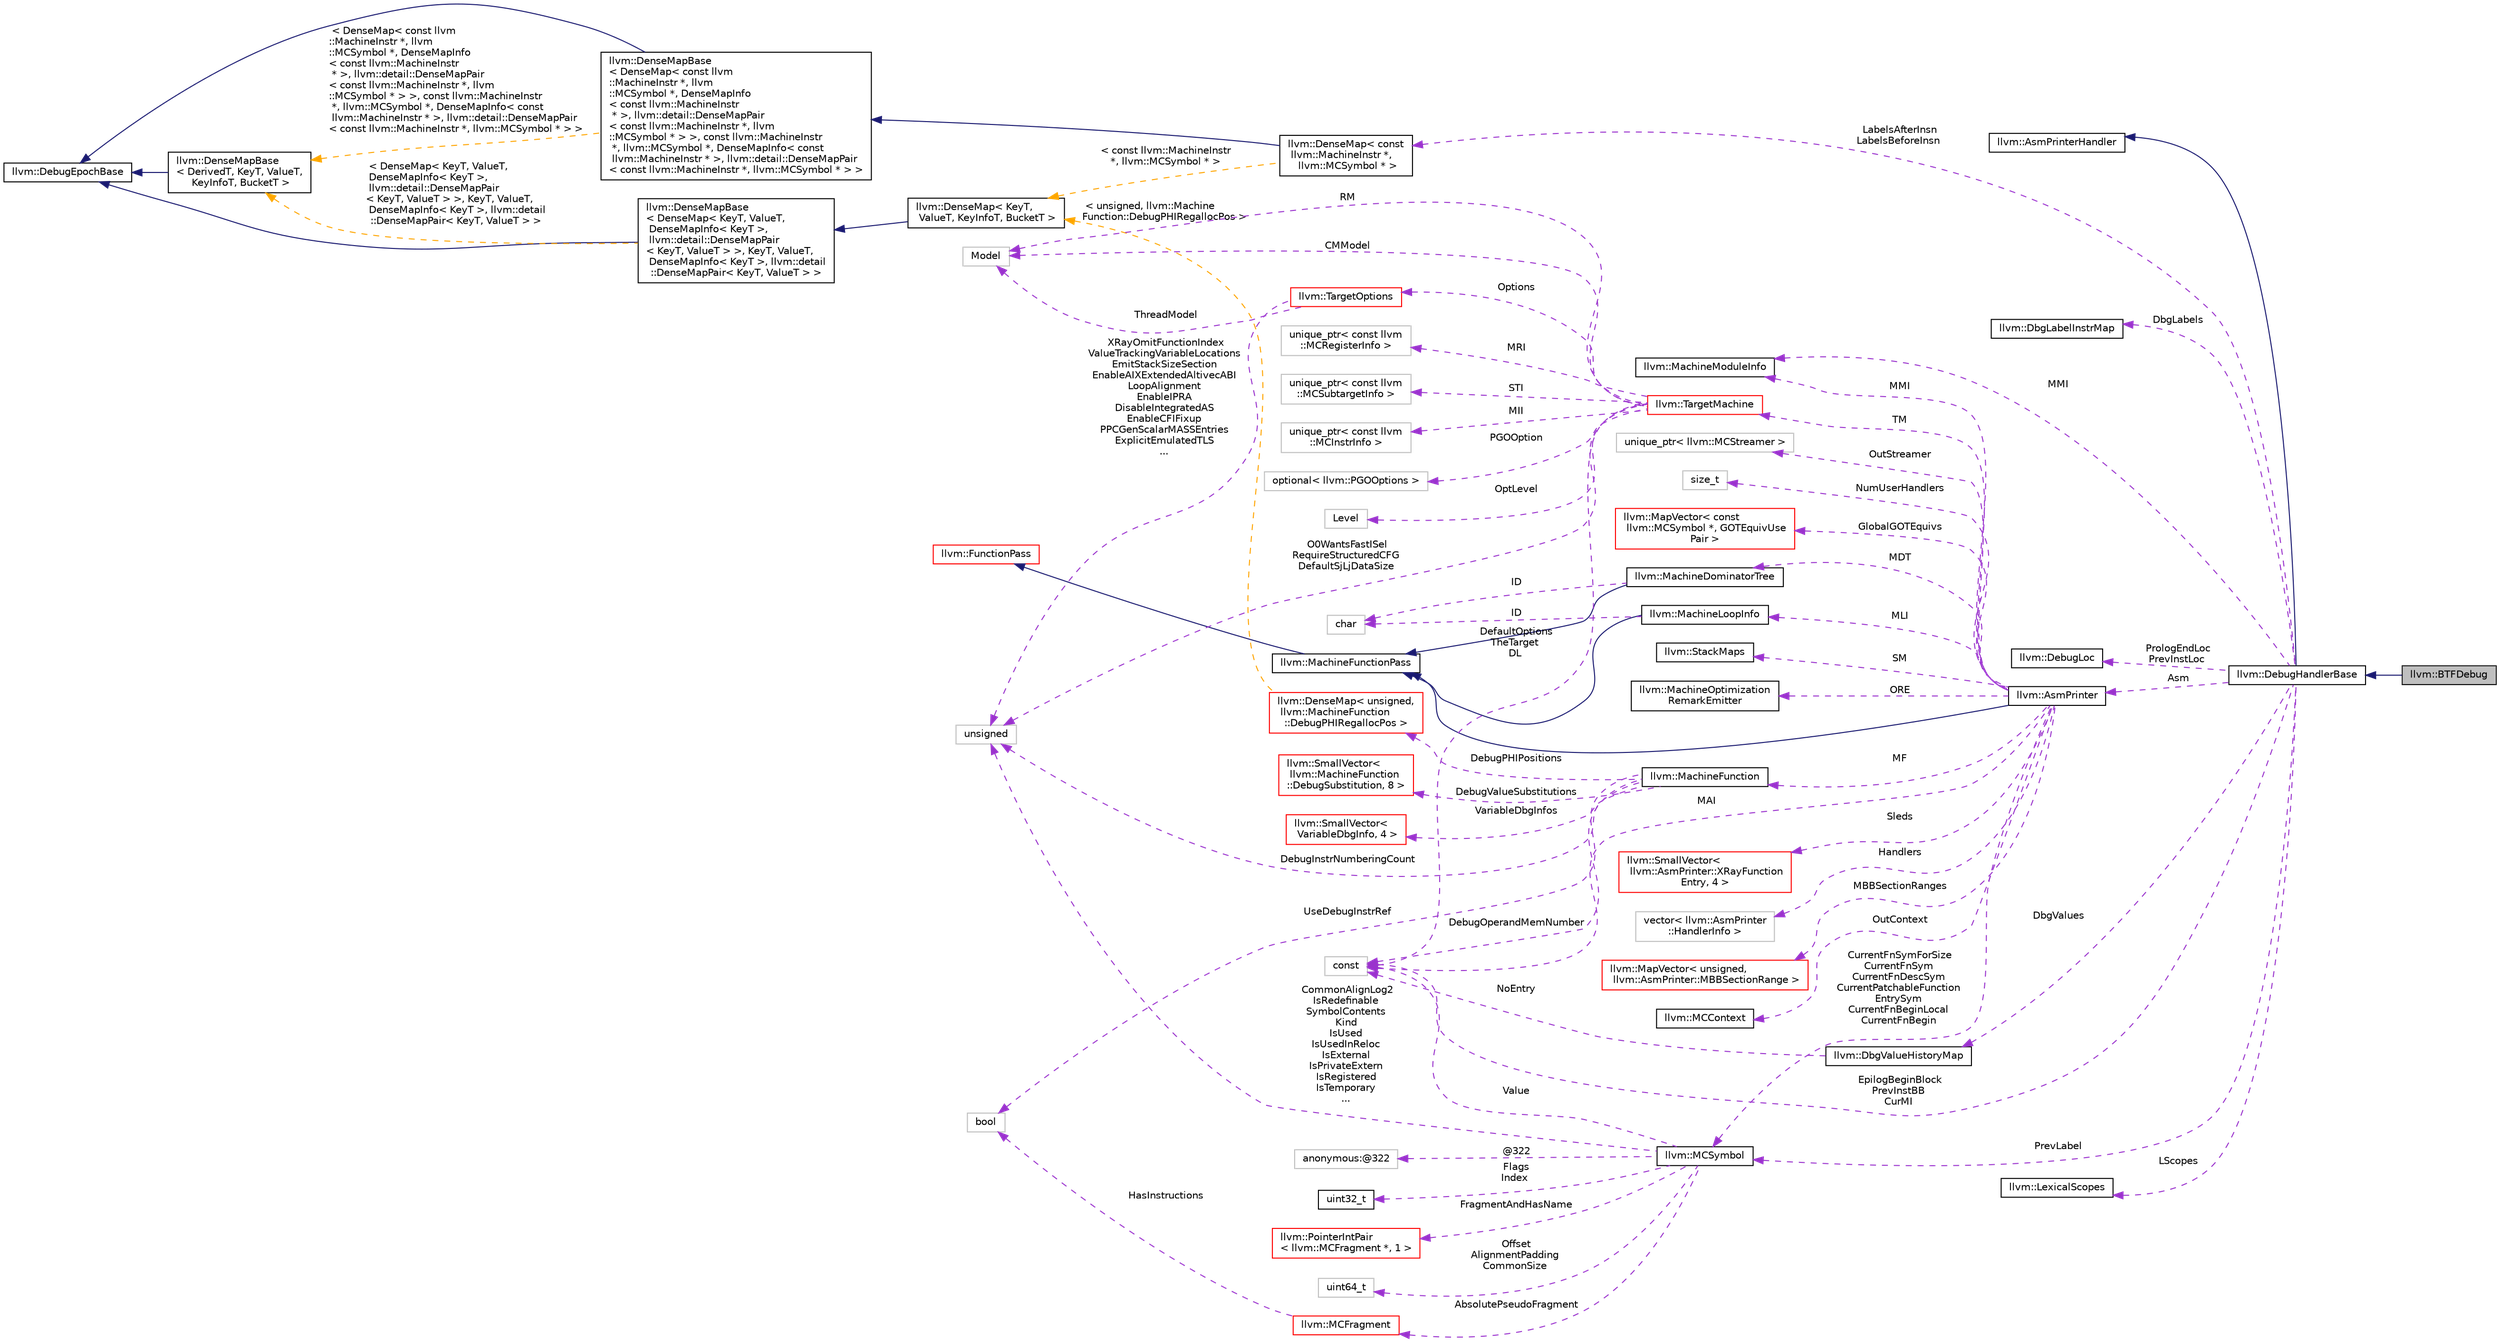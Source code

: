 digraph "llvm::BTFDebug"
{
 // LATEX_PDF_SIZE
  bgcolor="transparent";
  edge [fontname="Helvetica",fontsize="10",labelfontname="Helvetica",labelfontsize="10"];
  node [fontname="Helvetica",fontsize="10",shape=record];
  rankdir="LR";
  Node1 [label="llvm::BTFDebug",height=0.2,width=0.4,color="black", fillcolor="grey75", style="filled", fontcolor="black",tooltip="Collect and emit BTF information."];
  Node2 -> Node1 [dir="back",color="midnightblue",fontsize="10",style="solid",fontname="Helvetica"];
  Node2 [label="llvm::DebugHandlerBase",height=0.2,width=0.4,color="black",URL="$classllvm_1_1DebugHandlerBase.html",tooltip="Base class for debug information backends."];
  Node3 -> Node2 [dir="back",color="midnightblue",fontsize="10",style="solid",fontname="Helvetica"];
  Node3 [label="llvm::AsmPrinterHandler",height=0.2,width=0.4,color="black",URL="$classllvm_1_1AsmPrinterHandler.html",tooltip="Collects and handles AsmPrinter objects required to build debug or EH information."];
  Node4 -> Node2 [dir="back",color="darkorchid3",fontsize="10",style="dashed",label=" LabelsAfterInsn\nLabelsBeforeInsn" ,fontname="Helvetica"];
  Node4 [label="llvm::DenseMap\< const\l llvm::MachineInstr *,\l llvm::MCSymbol * \>",height=0.2,width=0.4,color="black",URL="$classllvm_1_1DenseMap.html",tooltip=" "];
  Node5 -> Node4 [dir="back",color="midnightblue",fontsize="10",style="solid",fontname="Helvetica"];
  Node5 [label="llvm::DenseMapBase\l\< DenseMap\< const llvm\l::MachineInstr *, llvm\l::MCSymbol *, DenseMapInfo\l\< const llvm::MachineInstr\l * \>, llvm::detail::DenseMapPair\l\< const llvm::MachineInstr *, llvm\l::MCSymbol * \> \>, const llvm::MachineInstr\l *, llvm::MCSymbol *, DenseMapInfo\< const\l llvm::MachineInstr * \>, llvm::detail::DenseMapPair\l\< const llvm::MachineInstr *, llvm::MCSymbol * \> \>",height=0.2,width=0.4,color="black",URL="$classllvm_1_1DenseMapBase.html",tooltip=" "];
  Node6 -> Node5 [dir="back",color="midnightblue",fontsize="10",style="solid",fontname="Helvetica"];
  Node6 [label="llvm::DebugEpochBase",height=0.2,width=0.4,color="black",URL="$classllvm_1_1DebugEpochBase.html",tooltip="A base class for data structure classes wishing to make iterators (\"handles\") pointing into themselve..."];
  Node7 -> Node5 [dir="back",color="orange",fontsize="10",style="dashed",label=" \< DenseMap\< const llvm\l::MachineInstr *, llvm\l::MCSymbol *, DenseMapInfo\l\< const llvm::MachineInstr\l * \>, llvm::detail::DenseMapPair\l\< const llvm::MachineInstr *, llvm\l::MCSymbol * \> \>, const llvm::MachineInstr\l *, llvm::MCSymbol *, DenseMapInfo\< const\l llvm::MachineInstr * \>, llvm::detail::DenseMapPair\l\< const llvm::MachineInstr *, llvm::MCSymbol * \> \>" ,fontname="Helvetica"];
  Node7 [label="llvm::DenseMapBase\l\< DerivedT, KeyT, ValueT,\l KeyInfoT, BucketT \>",height=0.2,width=0.4,color="black",URL="$classllvm_1_1DenseMapBase.html",tooltip=" "];
  Node6 -> Node7 [dir="back",color="midnightblue",fontsize="10",style="solid",fontname="Helvetica"];
  Node8 -> Node4 [dir="back",color="orange",fontsize="10",style="dashed",label=" \< const llvm::MachineInstr\l *, llvm::MCSymbol * \>" ,fontname="Helvetica"];
  Node8 [label="llvm::DenseMap\< KeyT,\l ValueT, KeyInfoT, BucketT \>",height=0.2,width=0.4,color="black",URL="$classllvm_1_1DenseMap.html",tooltip=" "];
  Node9 -> Node8 [dir="back",color="midnightblue",fontsize="10",style="solid",fontname="Helvetica"];
  Node9 [label="llvm::DenseMapBase\l\< DenseMap\< KeyT, ValueT,\l DenseMapInfo\< KeyT \>,\l llvm::detail::DenseMapPair\l\< KeyT, ValueT \> \>, KeyT, ValueT,\l DenseMapInfo\< KeyT \>, llvm::detail\l::DenseMapPair\< KeyT, ValueT \> \>",height=0.2,width=0.4,color="black",URL="$classllvm_1_1DenseMapBase.html",tooltip=" "];
  Node6 -> Node9 [dir="back",color="midnightblue",fontsize="10",style="solid",fontname="Helvetica"];
  Node7 -> Node9 [dir="back",color="orange",fontsize="10",style="dashed",label=" \< DenseMap\< KeyT, ValueT,\l DenseMapInfo\< KeyT \>,\l llvm::detail::DenseMapPair\l\< KeyT, ValueT \> \>, KeyT, ValueT,\l DenseMapInfo\< KeyT \>, llvm::detail\l::DenseMapPair\< KeyT, ValueT \> \>" ,fontname="Helvetica"];
  Node10 -> Node2 [dir="back",color="darkorchid3",fontsize="10",style="dashed",label=" DbgLabels" ,fontname="Helvetica"];
  Node10 [label="llvm::DbgLabelInstrMap",height=0.2,width=0.4,color="black",URL="$classllvm_1_1DbgLabelInstrMap.html",tooltip="For each inlined instance of a source-level label, keep the corresponding DBG_LABEL instruction."];
  Node11 -> Node2 [dir="back",color="darkorchid3",fontsize="10",style="dashed",label=" MMI" ,fontname="Helvetica"];
  Node11 [label="llvm::MachineModuleInfo",height=0.2,width=0.4,color="black",URL="$classllvm_1_1MachineModuleInfo.html",tooltip="This class contains meta information specific to a module."];
  Node12 -> Node2 [dir="back",color="darkorchid3",fontsize="10",style="dashed",label=" PrologEndLoc\nPrevInstLoc" ,fontname="Helvetica"];
  Node12 [label="llvm::DebugLoc",height=0.2,width=0.4,color="black",URL="$classllvm_1_1DebugLoc.html",tooltip="A debug info location."];
  Node13 -> Node2 [dir="back",color="darkorchid3",fontsize="10",style="dashed",label=" Asm" ,fontname="Helvetica"];
  Node13 [label="llvm::AsmPrinter",height=0.2,width=0.4,color="black",URL="$classllvm_1_1AsmPrinter.html",tooltip="This class is intended to be used as a driving class for all asm writers."];
  Node14 -> Node13 [dir="back",color="midnightblue",fontsize="10",style="solid",fontname="Helvetica"];
  Node14 [label="llvm::MachineFunctionPass",height=0.2,width=0.4,color="black",URL="$classllvm_1_1MachineFunctionPass.html",tooltip="MachineFunctionPass - This class adapts the FunctionPass interface to allow convenient creation of pa..."];
  Node15 -> Node14 [dir="back",color="midnightblue",fontsize="10",style="solid",fontname="Helvetica"];
  Node15 [label="llvm::FunctionPass",height=0.2,width=0.4,color="red",URL="$classllvm_1_1FunctionPass.html",tooltip="FunctionPass class - This class is used to implement most global optimizations."];
  Node17 -> Node13 [dir="back",color="darkorchid3",fontsize="10",style="dashed",label=" SM" ,fontname="Helvetica"];
  Node17 [label="llvm::StackMaps",height=0.2,width=0.4,color="black",URL="$classllvm_1_1StackMaps.html",tooltip=" "];
  Node18 -> Node13 [dir="back",color="darkorchid3",fontsize="10",style="dashed",label=" ORE" ,fontname="Helvetica"];
  Node18 [label="llvm::MachineOptimization\lRemarkEmitter",height=0.2,width=0.4,color="black",URL="$classllvm_1_1MachineOptimizationRemarkEmitter.html",tooltip="The optimization diagnostic interface."];
  Node19 -> Node13 [dir="back",color="darkorchid3",fontsize="10",style="dashed",label=" MLI" ,fontname="Helvetica"];
  Node19 [label="llvm::MachineLoopInfo",height=0.2,width=0.4,color="black",URL="$classllvm_1_1MachineLoopInfo.html",tooltip=" "];
  Node14 -> Node19 [dir="back",color="midnightblue",fontsize="10",style="solid",fontname="Helvetica"];
  Node20 -> Node19 [dir="back",color="darkorchid3",fontsize="10",style="dashed",label=" ID" ,fontname="Helvetica"];
  Node20 [label="char",height=0.2,width=0.4,color="grey75",tooltip=" "];
  Node21 -> Node13 [dir="back",color="darkorchid3",fontsize="10",style="dashed",label=" MF" ,fontname="Helvetica"];
  Node21 [label="llvm::MachineFunction",height=0.2,width=0.4,color="black",URL="$classllvm_1_1MachineFunction.html",tooltip=" "];
  Node22 -> Node21 [dir="back",color="darkorchid3",fontsize="10",style="dashed",label=" DebugValueSubstitutions" ,fontname="Helvetica"];
  Node22 [label="llvm::SmallVector\<\l llvm::MachineFunction\l::DebugSubstitution, 8 \>",height=0.2,width=0.4,color="red",URL="$classllvm_1_1SmallVector.html",tooltip=" "];
  Node29 -> Node21 [dir="back",color="darkorchid3",fontsize="10",style="dashed",label=" DebugPHIPositions" ,fontname="Helvetica"];
  Node29 [label="llvm::DenseMap\< unsigned,\l llvm::MachineFunction\l::DebugPHIRegallocPos \>",height=0.2,width=0.4,color="red",URL="$classllvm_1_1DenseMap.html",tooltip=" "];
  Node8 -> Node29 [dir="back",color="orange",fontsize="10",style="dashed",label=" \< unsigned, llvm::Machine\lFunction::DebugPHIRegallocPos \>" ,fontname="Helvetica"];
  Node31 -> Node21 [dir="back",color="darkorchid3",fontsize="10",style="dashed",label=" UseDebugInstrRef" ,fontname="Helvetica"];
  Node31 [label="bool",height=0.2,width=0.4,color="grey75",tooltip=" "];
  Node32 -> Node21 [dir="back",color="darkorchid3",fontsize="10",style="dashed",label=" DebugOperandMemNumber" ,fontname="Helvetica"];
  Node32 [label="const",height=0.2,width=0.4,color="grey75",tooltip=" "];
  Node33 -> Node21 [dir="back",color="darkorchid3",fontsize="10",style="dashed",label=" DebugInstrNumberingCount" ,fontname="Helvetica"];
  Node33 [label="unsigned",height=0.2,width=0.4,color="grey75",tooltip=" "];
  Node34 -> Node21 [dir="back",color="darkorchid3",fontsize="10",style="dashed",label=" VariableDbgInfos" ,fontname="Helvetica"];
  Node34 [label="llvm::SmallVector\<\l VariableDbgInfo, 4 \>",height=0.2,width=0.4,color="red",URL="$classllvm_1_1SmallVector.html",tooltip=" "];
  Node37 -> Node13 [dir="back",color="darkorchid3",fontsize="10",style="dashed",label=" MDT" ,fontname="Helvetica"];
  Node37 [label="llvm::MachineDominatorTree",height=0.2,width=0.4,color="black",URL="$classllvm_1_1MachineDominatorTree.html",tooltip="DominatorTree Class - Concrete subclass of DominatorTreeBase that is used to compute a normal dominat..."];
  Node14 -> Node37 [dir="back",color="midnightblue",fontsize="10",style="solid",fontname="Helvetica"];
  Node20 -> Node37 [dir="back",color="darkorchid3",fontsize="10",style="dashed",label=" ID" ,fontname="Helvetica"];
  Node11 -> Node13 [dir="back",color="darkorchid3",fontsize="10",style="dashed",label=" MMI" ,fontname="Helvetica"];
  Node38 -> Node13 [dir="back",color="darkorchid3",fontsize="10",style="dashed",label=" TM" ,fontname="Helvetica"];
  Node38 [label="llvm::TargetMachine",height=0.2,width=0.4,color="red",URL="$classllvm_1_1TargetMachine.html",tooltip="Primary interface to the complete machine description for the target machine."];
  Node39 -> Node38 [dir="back",color="darkorchid3",fontsize="10",style="dashed",label=" Options" ,fontname="Helvetica"];
  Node39 [label="llvm::TargetOptions",height=0.2,width=0.4,color="red",URL="$classllvm_1_1TargetOptions.html",tooltip=" "];
  Node44 -> Node39 [dir="back",color="darkorchid3",fontsize="10",style="dashed",label=" ThreadModel" ,fontname="Helvetica"];
  Node44 [label="Model",height=0.2,width=0.4,color="grey75",tooltip=" "];
  Node33 -> Node39 [dir="back",color="darkorchid3",fontsize="10",style="dashed",label=" XRayOmitFunctionIndex\nValueTrackingVariableLocations\nEmitStackSizeSection\nEnableAIXExtendedAltivecABI\nLoopAlignment\nEnableIPRA\nDisableIntegratedAS\nEnableCFIFixup\nPPCGenScalarMASSEntries\nExplicitEmulatedTLS\n..." ,fontname="Helvetica"];
  Node60 -> Node38 [dir="back",color="darkorchid3",fontsize="10",style="dashed",label=" MRI" ,fontname="Helvetica"];
  Node60 [label="unique_ptr\< const llvm\l::MCRegisterInfo \>",height=0.2,width=0.4,color="grey75",tooltip=" "];
  Node61 -> Node38 [dir="back",color="darkorchid3",fontsize="10",style="dashed",label=" STI" ,fontname="Helvetica"];
  Node61 [label="unique_ptr\< const llvm\l::MCSubtargetInfo \>",height=0.2,width=0.4,color="grey75",tooltip=" "];
  Node62 -> Node38 [dir="back",color="darkorchid3",fontsize="10",style="dashed",label=" MII" ,fontname="Helvetica"];
  Node62 [label="unique_ptr\< const llvm\l::MCInstrInfo \>",height=0.2,width=0.4,color="grey75",tooltip=" "];
  Node44 -> Node38 [dir="back",color="darkorchid3",fontsize="10",style="dashed",label=" RM" ,fontname="Helvetica"];
  Node63 -> Node38 [dir="back",color="darkorchid3",fontsize="10",style="dashed",label=" PGOOption" ,fontname="Helvetica"];
  Node63 [label="optional\< llvm::PGOOptions \>",height=0.2,width=0.4,color="grey75",tooltip=" "];
  Node64 -> Node38 [dir="back",color="darkorchid3",fontsize="10",style="dashed",label=" OptLevel" ,fontname="Helvetica"];
  Node64 [label="Level",height=0.2,width=0.4,color="grey75",tooltip=" "];
  Node44 -> Node38 [dir="back",color="darkorchid3",fontsize="10",style="dashed",label=" CMModel" ,fontname="Helvetica"];
  Node33 -> Node38 [dir="back",color="darkorchid3",fontsize="10",style="dashed",label=" O0WantsFastISel\nRequireStructuredCFG\nDefaultSjLjDataSize" ,fontname="Helvetica"];
  Node32 -> Node38 [dir="back",color="darkorchid3",fontsize="10",style="dashed",label=" DefaultOptions\nTheTarget\nDL" ,fontname="Helvetica"];
  Node67 -> Node13 [dir="back",color="darkorchid3",fontsize="10",style="dashed",label=" Sleds" ,fontname="Helvetica"];
  Node67 [label="llvm::SmallVector\<\l llvm::AsmPrinter::XRayFunction\lEntry, 4 \>",height=0.2,width=0.4,color="red",URL="$classllvm_1_1SmallVector.html",tooltip=" "];
  Node70 -> Node13 [dir="back",color="darkorchid3",fontsize="10",style="dashed",label=" Handlers" ,fontname="Helvetica"];
  Node70 [label="vector\< llvm::AsmPrinter\l::HandlerInfo \>",height=0.2,width=0.4,color="grey75",tooltip=" "];
  Node71 -> Node13 [dir="back",color="darkorchid3",fontsize="10",style="dashed",label=" MBBSectionRanges" ,fontname="Helvetica"];
  Node71 [label="llvm::MapVector\< unsigned,\l llvm::AsmPrinter::MBBSectionRange \>",height=0.2,width=0.4,color="red",URL="$classllvm_1_1MapVector.html",tooltip=" "];
  Node73 -> Node13 [dir="back",color="darkorchid3",fontsize="10",style="dashed",label=" CurrentFnSymForSize\nCurrentFnSym\nCurrentFnDescSym\nCurrentPatchableFunction\lEntrySym\nCurrentFnBeginLocal\nCurrentFnBegin" ,fontname="Helvetica"];
  Node73 [label="llvm::MCSymbol",height=0.2,width=0.4,color="black",URL="$classllvm_1_1MCSymbol.html",tooltip="MCSymbol - Instances of this class represent a symbol name in the MC file, and MCSymbols are created ..."];
  Node74 -> Node73 [dir="back",color="darkorchid3",fontsize="10",style="dashed",label=" Offset\nAlignmentPadding\nCommonSize" ,fontname="Helvetica"];
  Node74 [label="uint64_t",height=0.2,width=0.4,color="grey75",tooltip=" "];
  Node75 -> Node73 [dir="back",color="darkorchid3",fontsize="10",style="dashed",label=" @322" ,fontname="Helvetica"];
  Node75 [label="anonymous:@322",height=0.2,width=0.4,color="grey75",tooltip=" "];
  Node76 -> Node73 [dir="back",color="darkorchid3",fontsize="10",style="dashed",label=" AbsolutePseudoFragment" ,fontname="Helvetica"];
  Node76 [label="llvm::MCFragment",height=0.2,width=0.4,color="red",URL="$classllvm_1_1MCFragment.html",tooltip=" "];
  Node31 -> Node76 [dir="back",color="darkorchid3",fontsize="10",style="dashed",label=" HasInstructions" ,fontname="Helvetica"];
  Node90 -> Node73 [dir="back",color="darkorchid3",fontsize="10",style="dashed",label=" FragmentAndHasName" ,fontname="Helvetica"];
  Node90 [label="llvm::PointerIntPair\l\< llvm::MCFragment *, 1 \>",height=0.2,width=0.4,color="red",URL="$classllvm_1_1PointerIntPair.html",tooltip=" "];
  Node92 -> Node73 [dir="back",color="darkorchid3",fontsize="10",style="dashed",label=" Flags\nIndex" ,fontname="Helvetica"];
  Node92 [label="uint32_t",height=0.2,width=0.4,color="black",URL="$classuint32__t.html",tooltip=" "];
  Node32 -> Node73 [dir="back",color="darkorchid3",fontsize="10",style="dashed",label=" Value" ,fontname="Helvetica"];
  Node33 -> Node73 [dir="back",color="darkorchid3",fontsize="10",style="dashed",label=" CommonAlignLog2\nIsRedefinable\nSymbolContents\nKind\nIsUsed\nIsUsedInReloc\nIsExternal\nIsPrivateExtern\nIsRegistered\nIsTemporary\n..." ,fontname="Helvetica"];
  Node93 -> Node13 [dir="back",color="darkorchid3",fontsize="10",style="dashed",label=" OutContext" ,fontname="Helvetica"];
  Node93 [label="llvm::MCContext",height=0.2,width=0.4,color="black",URL="$classllvm_1_1MCContext.html",tooltip="Context object for machine code objects."];
  Node32 -> Node13 [dir="back",color="darkorchid3",fontsize="10",style="dashed",label=" MAI" ,fontname="Helvetica"];
  Node94 -> Node13 [dir="back",color="darkorchid3",fontsize="10",style="dashed",label=" OutStreamer" ,fontname="Helvetica"];
  Node94 [label="unique_ptr\< llvm::MCStreamer \>",height=0.2,width=0.4,color="grey75",tooltip=" "];
  Node95 -> Node13 [dir="back",color="darkorchid3",fontsize="10",style="dashed",label=" NumUserHandlers" ,fontname="Helvetica"];
  Node95 [label="size_t",height=0.2,width=0.4,color="grey75",tooltip=" "];
  Node96 -> Node13 [dir="back",color="darkorchid3",fontsize="10",style="dashed",label=" GlobalGOTEquivs" ,fontname="Helvetica"];
  Node96 [label="llvm::MapVector\< const\l llvm::MCSymbol *, GOTEquivUse\lPair \>",height=0.2,width=0.4,color="red",URL="$classllvm_1_1MapVector.html",tooltip=" "];
  Node32 -> Node2 [dir="back",color="darkorchid3",fontsize="10",style="dashed",label=" EpilogBeginBlock\nPrevInstBB\nCurMI" ,fontname="Helvetica"];
  Node73 -> Node2 [dir="back",color="darkorchid3",fontsize="10",style="dashed",label=" PrevLabel" ,fontname="Helvetica"];
  Node97 -> Node2 [dir="back",color="darkorchid3",fontsize="10",style="dashed",label=" DbgValues" ,fontname="Helvetica"];
  Node97 [label="llvm::DbgValueHistoryMap",height=0.2,width=0.4,color="black",URL="$classllvm_1_1DbgValueHistoryMap.html",tooltip="For each user variable, keep a list of instruction ranges where this variable is accessible."];
  Node32 -> Node97 [dir="back",color="darkorchid3",fontsize="10",style="dashed",label=" NoEntry" ,fontname="Helvetica"];
  Node98 -> Node2 [dir="back",color="darkorchid3",fontsize="10",style="dashed",label=" LScopes" ,fontname="Helvetica"];
  Node98 [label="llvm::LexicalScopes",height=0.2,width=0.4,color="black",URL="$classllvm_1_1LexicalScopes.html",tooltip="LexicalScopes - This class provides interface to collect and use lexical scoping information from mac..."];
}
